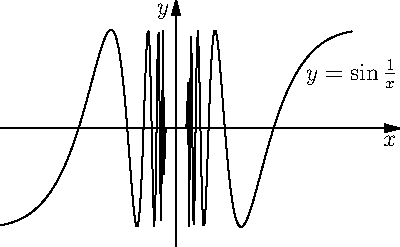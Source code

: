 import graph;
size(200,200*0.618,IgnoreAspect);

real f(real x) {return (x != 0) ? sin(1/x) : 0;}
real T(real x) {return 2/(x*pi);}

real a=-1.8/pi, b=1.8/pi;
int n=150,m=20;

draw(graph(f,a,-T(m),n));
draw(graph(f,T(m),b,n));
//draw(graph(f,-m,-(m+n),n,T)--(0,f(0))--graph(f,m+n,m,n,T));

label("$y=\sin\frac{1}{x}$",(b,f(b)),4S);
xlimits(-a-0.1,b+0.1);
ylimits(-1.2,1.2);
axes("$x$","$y$",Arrow());

